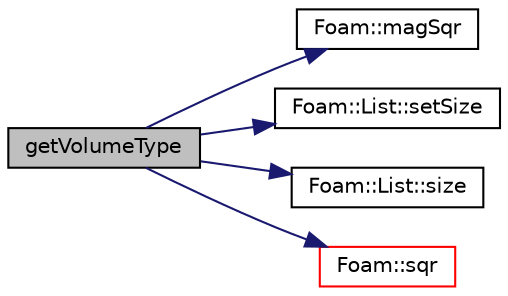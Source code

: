 digraph "getVolumeType"
{
  bgcolor="transparent";
  edge [fontname="Helvetica",fontsize="10",labelfontname="Helvetica",labelfontsize="10"];
  node [fontname="Helvetica",fontsize="10",shape=record];
  rankdir="LR";
  Node139 [label="getVolumeType",height=0.2,width=0.4,color="black", fillcolor="grey75", style="filled", fontcolor="black"];
  Node139 -> Node140 [color="midnightblue",fontsize="10",style="solid",fontname="Helvetica"];
  Node140 [label="Foam::magSqr",height=0.2,width=0.4,color="black",URL="$a21851.html#ae6fff2c6981e6d9618aa5038e69def6e"];
  Node139 -> Node141 [color="midnightblue",fontsize="10",style="solid",fontname="Helvetica"];
  Node141 [label="Foam::List::setSize",height=0.2,width=0.4,color="black",URL="$a26833.html#aedb985ffeaf1bdbfeccc2a8730405703",tooltip="Reset size of List. "];
  Node139 -> Node142 [color="midnightblue",fontsize="10",style="solid",fontname="Helvetica"];
  Node142 [label="Foam::List::size",height=0.2,width=0.4,color="black",URL="$a26833.html#a8a5f6fa29bd4b500caf186f60245b384",tooltip="Override size to be inconsistent with allocated storage. "];
  Node139 -> Node143 [color="midnightblue",fontsize="10",style="solid",fontname="Helvetica"];
  Node143 [label="Foam::sqr",height=0.2,width=0.4,color="red",URL="$a21851.html#a277dc11c581d53826ab5090b08f3b17b"];
}
